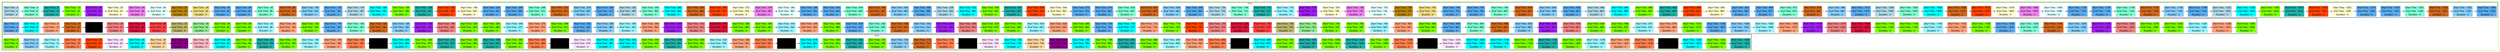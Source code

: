digraph G {

fontname="Helvetica,Arial,sans-serif"
node [fontname="Helvetica,Arial,sans-serif"]
edge [fontname="Helvetica,Arial,sans-serif"]
graph [rankdir = "LR"];
node [fontsize = "20" shape = "ellipse"];

    subgraph cluster_Mod_0{
        color =chartreuse
        style = bold
        subgraph cluster_0{
           node [style=filled]
           color = black


            "node210" [
               label = "Start Time : 0 | End Time : 4 | Duration : 4"
               shape = "record"
               color = lightblue
            ]

            "node48" [
               label = "Start Time : 4 | End Time : 8 | Duration : 4"
               shape = "record"
               color = aquamarine
            ]

            "node251" [
               label = "Start Time : 8 | End Time : 12 | Duration : 4"
               shape = "record"
               color = lightseagreen
            ]

            "node108" [
               label = "Start Time : 12 | End Time : 16 | Duration : 4"
               shape = "record"
               color = chartreuse
            ]

            "node72" [
               label = "Start Time : 16 | End Time : 20 | Duration : 4"
               shape = "record"
               color = x11purple
            ]

            "node202" [
               label = "Start Time : 20 | End Time : 24 | Duration : 4"
               shape = "record"
               color = lemonchiffon
            ]

            "node84" [
               label = "Start Time : 24 | End Time : 28 | Duration : 4"
               shape = "record"
               color = violet
            ]

            "node226" [
               label = "Start Time : 28 | End Time : 32 | Duration : 4"
               shape = "record"
               color = lightcyan
            ]

            "node164" [
               label = "Start Time : 32 | End Time : 36 | Duration : 4"
               shape = "record"
               color = darkgoldenrod
            ]

            "node230" [
               label = "Start Time : 36 | End Time : 40 | Duration : 4"
               shape = "record"
               color = lightgoldenrod
            ]

            "node1" [
               label = "Start Time : 44 | End Time : 48 | Duration : 4"
               shape = "record"
               color = steelblue2
            ]

            "node2" [
               label = "Start Time : 88 | End Time : 92 | Duration : 4"
               shape = "record"
               color = steelblue2
            ]

            "node49" [
               label = "Start Time : 92 | End Time : 96 | Duration : 4"
               shape = "record"
               color = aquamarine
            ]

            "node125" [
               label = "Start Time : 96 | End Time : 100 | Duration : 4"
               shape = "record"
               color = chocolate
            ]

            "node268" [
               label = "Start Time : 100 | End Time : 104 | Duration : 4"
               shape = "record"
               color = lightskyblue
            ]

            "node3" [
               label = "Start Time : 132 | End Time : 136 | Duration : 4"
               shape = "record"
               color = steelblue2
            ]

            "node211" [
               label = "Start Time : 176 | End Time : 180 | Duration : 4"
               shape = "record"
               color = lightblue
            ]

            "node34" [
               label = "Start Time : 180 | End Time : 184 | Duration : 4"
               shape = "record"
               color = aqua
            ]

            "node110" [
               label = "Start Time : 184 | End Time : 188 | Duration : 4"
               shape = "record"
               color = chartreuse
            ]

            "node253" [
               label = "Start Time : 188 | End Time : 192 | Duration : 4"
               shape = "record"
               color = lightseagreen
            ]

            "node65" [
               label = "Start Time : 192 | End Time : 196 | Duration : 4"
               shape = "record"
               color = orangered1
            ]

            "node203" [
               label = "Start Time : 196 | End Time : 200 | Duration : 4"
               shape = "record"
               color = lemonchiffon
            ]

            "node5" [
               label = "Start Time : 220 | End Time : 224 | Duration : 4"
               shape = "record"
               color = steelblue2
            ]

            "node6" [
               label = "Start Time : 264 | End Time : 268 | Duration : 4"
               shape = "record"
               color = steelblue2
            ]

            "node51" [
               label = "Start Time : 268 | End Time : 272 | Duration : 4"
               shape = "record"
               color = aquamarine
            ]

            "node127" [
               label = "Start Time : 272 | End Time : 276 | Duration : 4"
               shape = "record"
               color = chocolate
            ]

            "node270" [
               label = "Start Time : 276 | End Time : 280 | Duration : 4"
               shape = "record"
               color = lightskyblue
            ]

            "node7" [
               label = "Start Time : 308 | End Time : 312 | Duration : 4"
               shape = "record"
               color = steelblue2
            ]

            "node212" [
               label = "Start Time : 352 | End Time : 356 | Duration : 4"
               shape = "record"
               color = lightblue
            ]

            "node52" [
               label = "Start Time : 356 | End Time : 360 | Duration : 4"
               shape = "record"
               color = aquamarine
            ]

            "node36" [
               label = "Start Time : 360 | End Time : 364 | Duration : 4"
               shape = "record"
               color = aqua
            ]

            "node128" [
               label = "Start Time : 364 | End Time : 368 | Duration : 4"
               shape = "record"
               color = chocolate
            ]

            "node66" [
               label = "Start Time : 368 | End Time : 372 | Duration : 4"
               shape = "record"
               color = orangered1
            ]

            "node204" [
               label = "Start Time : 372 | End Time : 376 | Duration : 4"
               shape = "record"
               color = lemonchiffon
            ]

            "node85" [
               label = "Start Time : 376 | End Time : 380 | Duration : 4"
               shape = "record"
               color = violet
            ]

            "node227" [
               label = "Start Time : 380 | End Time : 384 | Duration : 4"
               shape = "record"
               color = lightcyan
            ]

            "node9" [
               label = "Start Time : 396 | End Time : 400 | Duration : 4"
               shape = "record"
               color = steelblue2
            ]

            "node10" [
               label = "Start Time : 440 | End Time : 444 | Duration : 4"
               shape = "record"
               color = steelblue2
            ]

            "node53" [
               label = "Start Time : 444 | End Time : 448 | Duration : 4"
               shape = "record"
               color = aquamarine
            ]

            "node129" [
               label = "Start Time : 448 | End Time : 452 | Duration : 4"
               shape = "record"
               color = chocolate
            ]

            "node272" [
               label = "Start Time : 452 | End Time : 456 | Duration : 4"
               shape = "record"
               color = lightskyblue
            ]

            "node11" [
               label = "Start Time : 484 | End Time : 488 | Duration : 4"
               shape = "record"
               color = steelblue2
            ]

            "node213" [
               label = "Start Time : 528 | End Time : 532 | Duration : 4"
               shape = "record"
               color = lightblue
            ]

            "node38" [
               label = "Start Time : 532 | End Time : 536 | Duration : 4"
               shape = "record"
               color = aqua
            ]

            "node114" [
               label = "Start Time : 536 | End Time : 540 | Duration : 4"
               shape = "record"
               color = chartreuse
            ]

            "node257" [
               label = "Start Time : 540 | End Time : 544 | Duration : 4"
               shape = "record"
               color = lightseagreen
            ]

            "node67" [
               label = "Start Time : 544 | End Time : 548 | Duration : 4"
               shape = "record"
               color = orangered1
            ]

            "node205" [
               label = "Start Time : 548 | End Time : 552 | Duration : 4"
               shape = "record"
               color = lemonchiffon
            ]

            "node13" [
               label = "Start Time : 572 | End Time : 576 | Duration : 4"
               shape = "record"
               color = steelblue2
            ]

            "node14" [
               label = "Start Time : 616 | End Time : 620 | Duration : 4"
               shape = "record"
               color = steelblue2
            ]

            "node55" [
               label = "Start Time : 620 | End Time : 624 | Duration : 4"
               shape = "record"
               color = aquamarine
            ]

            "node131" [
               label = "Start Time : 624 | End Time : 628 | Duration : 4"
               shape = "record"
               color = chocolate
            ]

            "node274" [
               label = "Start Time : 628 | End Time : 632 | Duration : 4"
               shape = "record"
               color = lightskyblue
            ]

            "node15" [
               label = "Start Time : 660 | End Time : 664 | Duration : 4"
               shape = "record"
               color = steelblue2
            ]

            "node214" [
               label = "Start Time : 704 | End Time : 708 | Duration : 4"
               shape = "record"
               color = lightblue
            ]

            "node56" [
               label = "Start Time : 708 | End Time : 712 | Duration : 4"
               shape = "record"
               color = aquamarine
            ]

            "node259" [
               label = "Start Time : 712 | End Time : 716 | Duration : 4"
               shape = "record"
               color = lightseagreen
            ]

            "node100" [
               label = "Start Time : 716 | End Time : 720 | Duration : 4"
               shape = "record"
               color = cadetblue1
            ]

            "node76" [
               label = "Start Time : 720 | End Time : 724 | Duration : 4"
               shape = "record"
               color = x11purple
            ]

            "node206" [
               label = "Start Time : 724 | End Time : 728 | Duration : 4"
               shape = "record"
               color = lemonchiffon
            ]

            "node86" [
               label = "Start Time : 728 | End Time : 732 | Duration : 4"
               shape = "record"
               color = violet
            ]

            "node228" [
               label = "Start Time : 732 | End Time : 736 | Duration : 4"
               shape = "record"
               color = lightcyan
            ]

            "node165" [
               label = "Start Time : 736 | End Time : 740 | Duration : 4"
               shape = "record"
               color = darkgoldenrod
            ]

            "node231" [
               label = "Start Time : 740 | End Time : 744 | Duration : 4"
               shape = "record"
               color = lightgoldenrod
            ]

            "node17" [
               label = "Start Time : 748 | End Time : 752 | Duration : 4"
               shape = "record"
               color = steelblue2
            ]

            "node18" [
               label = "Start Time : 792 | End Time : 796 | Duration : 4"
               shape = "record"
               color = steelblue2
            ]

            "node57" [
               label = "Start Time : 796 | End Time : 800 | Duration : 4"
               shape = "record"
               color = aquamarine
            ]

            "node133" [
               label = "Start Time : 800 | End Time : 804 | Duration : 4"
               shape = "record"
               color = chocolate
            ]

            "node276" [
               label = "Start Time : 804 | End Time : 808 | Duration : 4"
               shape = "record"
               color = lightskyblue
            ]

            "node19" [
               label = "Start Time : 836 | End Time : 840 | Duration : 4"
               shape = "record"
               color = steelblue2
            ]

            "node215" [
               label = "Start Time : 880 | End Time : 884 | Duration : 4"
               shape = "record"
               color = lightblue
            ]

            "node42" [
               label = "Start Time : 884 | End Time : 888 | Duration : 4"
               shape = "record"
               color = aqua
            ]

            "node118" [
               label = "Start Time : 888 | End Time : 892 | Duration : 4"
               shape = "record"
               color = chartreuse
            ]

            "node261" [
               label = "Start Time : 892 | End Time : 896 | Duration : 4"
               shape = "record"
               color = lightseagreen
            ]

            "node69" [
               label = "Start Time : 896 | End Time : 900 | Duration : 4"
               shape = "record"
               color = orangered1
            ]

            "node207" [
               label = "Start Time : 900 | End Time : 904 | Duration : 4"
               shape = "record"
               color = lemonchiffon
            ]

            "node21" [
               label = "Start Time : 924 | End Time : 928 | Duration : 4"
               shape = "record"
               color = steelblue2
            ]

            "node22" [
               label = "Start Time : 968 | End Time : 972 | Duration : 4"
               shape = "record"
               color = steelblue2
            ]

            "node59" [
               label = "Start Time : 972 | End Time : 976 | Duration : 4"
               shape = "record"
               color = aquamarine
            ]

            "node135" [
               label = "Start Time : 976 | End Time : 980 | Duration : 4"
               shape = "record"
               color = chocolate
            ]

            "node278" [
               label = "Start Time : 980 | End Time : 984 | Duration : 4"
               shape = "record"
               color = lightskyblue
            ]

            "node23" [
               label = "Start Time : 1012 | End Time : 1016 | Duration : 4"
               shape = "record"
               color = steelblue2
            ]

            "node216" [
               label = "Start Time : 1056 | End Time : 1060 | Duration : 4"
               shape = "record"
               color = lightblue
            ]

            "node60" [
               label = "Start Time : 1060 | End Time : 1064 | Duration : 4"
               shape = "record"
               color = aquamarine
            ]

            "node44" [
               label = "Start Time : 1064 | End Time : 1068 | Duration : 4"
               shape = "record"
               color = aqua
            ]

            "node136" [
               label = "Start Time : 1068 | End Time : 1072 | Duration : 4"
               shape = "record"
               color = chocolate
            ]

            "node70" [
               label = "Start Time : 1072 | End Time : 1076 | Duration : 4"
               shape = "record"
               color = orangered1
            ]

            "node208" [
               label = "Start Time : 1076 | End Time : 1080 | Duration : 4"
               shape = "record"
               color = lemonchiffon
            ]

            "node87" [
               label = "Start Time : 1080 | End Time : 1084 | Duration : 4"
               shape = "record"
               color = violet
            ]

            "node229" [
               label = "Start Time : 1084 | End Time : 1088 | Duration : 4"
               shape = "record"
               color = lightcyan
            ]

            "node25" [
               label = "Start Time : 1100 | End Time : 1104 | Duration : 4"
               shape = "record"
               color = steelblue2
            ]

            "node26" [
               label = "Start Time : 1144 | End Time : 1148 | Duration : 4"
               shape = "record"
               color = steelblue2
            ]

            "node61" [
               label = "Start Time : 1148 | End Time : 1152 | Duration : 4"
               shape = "record"
               color = aquamarine
            ]

            "node137" [
               label = "Start Time : 1152 | End Time : 1156 | Duration : 4"
               shape = "record"
               color = chocolate
            ]

            "node280" [
               label = "Start Time : 1156 | End Time : 1160 | Duration : 4"
               shape = "record"
               color = lightskyblue
            ]

            "node27" [
               label = "Start Time : 1188 | End Time : 1192 | Duration : 4"
               shape = "record"
               color = steelblue2
            ]

            "node217" [
               label = "Start Time : 1232 | End Time : 1236 | Duration : 4"
               shape = "record"
               color = lightblue
            ]

            "node46" [
               label = "Start Time : 1236 | End Time : 1240 | Duration : 4"
               shape = "record"
               color = aqua
            ]

            "node122" [
               label = "Start Time : 1240 | End Time : 1244 | Duration : 4"
               shape = "record"
               color = chartreuse
            ]

            "node265" [
               label = "Start Time : 1244 | End Time : 1248 | Duration : 4"
               shape = "record"
               color = lightseagreen
            ]

            "node71" [
               label = "Start Time : 1248 | End Time : 1252 | Duration : 4"
               shape = "record"
               color = orangered1
            ]

            "node209" [
               label = "Start Time : 1252 | End Time : 1256 | Duration : 4"
               shape = "record"
               color = lemonchiffon
            ]

            "node29" [
               label = "Start Time : 1276 | End Time : 1280 | Duration : 4"
               shape = "record"
               color = steelblue2
            ]

            "node30" [
               label = "Start Time : 1320 | End Time : 1324 | Duration : 4"
               shape = "record"
               color = steelblue2
            ]

            "node63" [
               label = "Start Time : 1324 | End Time : 1328 | Duration : 4"
               shape = "record"
               color = aquamarine
            ]

            "node139" [
               label = "Start Time : 1328 | End Time : 1332 | Duration : 4"
               shape = "record"
               color = chocolate
            ]

            "node282" [
               label = "Start Time : 1332 | End Time : 1336 | Duration : 4"
               shape = "record"
               color = lightskyblue
            ]

            "node31" [
               label = "Start Time : 1364 | End Time : 1368 | Duration : 4"
               shape = "record"
               color = steelblue2
            ]

            node210 -> node48 -> node251 -> node108 -> node72 -> node202 -> node84 -> node226 -> node164 -> node230 -> node1 -> node2 -> node49 -> node125 -> node268 -> node3 -> node211 -> node34 -> node110 -> node253 -> node65 -> node203 -> node5 -> node6 -> node51 -> node127 -> node270 -> node7 -> node212 -> node52 -> node36 -> node128 -> node66 -> node204 -> node85 -> node227 -> node9 -> node10 -> node53 -> node129 -> node272 -> node11 -> node213 -> node38 -> node114 -> node257 -> node67 -> node205 -> node13 -> node14 -> node55 -> node131 -> node274 -> node15 -> node214 -> node56 -> node259 -> node100 -> node76 -> node206 -> node86 -> node228 -> node165 -> node231 -> node17 -> node18 -> node57 -> node133 -> node276 -> node19 -> node215 -> node42 -> node118 -> node261 -> node69 -> node207 -> node21 -> node22 -> node59 -> node135 -> node278 -> node23 -> node216 -> node60 -> node44 -> node136 -> node70 -> node208 -> node87 -> node229 -> node25 -> node26 -> node61 -> node137 -> node280 -> node27 -> node217 -> node46 -> node122 -> node265 -> node71 -> node209 -> node29 -> node30 -> node63 -> node139 -> node282 -> node31

            label = "PC #1"

        }
        subgraph cluster_1{
           node [style=filled]
           color = black


            "node0" [
               label = "Start Time : 0 | End Time : 4 | Duration : 4"
               shape = "record"
               color = steelblue2
            ]

            "node32" [
               label = "Start Time : 4 | End Time : 8 | Duration : 4"
               shape = "record"
               color = aqua
            ]

            "node235" [
               label = "Start Time : 8 | End Time : 12 | Duration : 4"
               shape = "record"
               color = lightsalmon
            ]

            "node124" [
               label = "Start Time : 12 | End Time : 16 | Duration : 4"
               shape = "record"
               color = chocolate
            ]

            "node148" [
               label = "Start Time : 16 | End Time : 20 | Duration : 4"
               shape = "record"
               color = cornflower
            ]

            "node218" [
               label = "Start Time : 20 | End Time : 24 | Duration : 4"
               shape = "record"
               color = lightcoral
            ]

            "node156" [
               label = "Start Time : 24 | End Time : 28 | Duration : 4"
               shape = "record"
               color = crimson
            ]

            "node88" [
               label = "Start Time : 28 | End Time : 32 | Duration : 4"
               shape = "record"
               color = brown1
            ]

            "node166" [
               label = "Start Time : 32 | End Time : 36 | Duration : 4"
               shape = "record"
               color = darkkhaki
            ]

            "node232" [
               label = "Start Time : 36 | End Time : 40 | Duration : 4"
               shape = "record"
               color = lightgreen
            ]

            "node171" [
               label = "Start Time : 44 | End Time : 48 | Duration : 4"
               shape = "record"
               color = lawngreen
            ]

            "node172" [
               label = "Start Time : 88 | End Time : 92 | Duration : 4"
               shape = "record"
               color = lawngreen
            ]

            "node93" [
               label = "Start Time : 92 | End Time : 96 | Duration : 4"
               shape = "record"
               color = cadetblue1
            ]

            "node236" [
               label = "Start Time : 96 | End Time : 100 | Duration : 4"
               shape = "record"
               color = lightsalmon
            ]

            "node173" [
               label = "Start Time : 132 | End Time : 136 | Duration : 4"
               shape = "record"
               color = lawngreen
            ]

            "node4" [
               label = "Start Time : 176 | End Time : 180 | Duration : 4"
               shape = "record"
               color = steelblue2
            ]

            "node50" [
               label = "Start Time : 180 | End Time : 184 | Duration : 4"
               shape = "record"
               color = aquamarine
            ]

            "node126" [
               label = "Start Time : 184 | End Time : 188 | Duration : 4"
               shape = "record"
               color = chocolate
            ]

            "node269" [
               label = "Start Time : 188 | End Time : 192 | Duration : 4"
               shape = "record"
               color = lightskyblue
            ]

            "node73" [
               label = "Start Time : 192 | End Time : 196 | Duration : 4"
               shape = "record"
               color = x11purple
            ]

            "node219" [
               label = "Start Time : 196 | End Time : 200 | Duration : 4"
               shape = "record"
               color = lightcoral
            ]

            "node175" [
               label = "Start Time : 220 | End Time : 224 | Duration : 4"
               shape = "record"
               color = lawngreen
            ]

            "node176" [
               label = "Start Time : 264 | End Time : 268 | Duration : 4"
               shape = "record"
               color = lawngreen
            ]

            "node95" [
               label = "Start Time : 268 | End Time : 272 | Duration : 4"
               shape = "record"
               color = cadetblue1
            ]

            "node238" [
               label = "Start Time : 272 | End Time : 276 | Duration : 4"
               shape = "record"
               color = lightsalmon
            ]

            "node177" [
               label = "Start Time : 308 | End Time : 312 | Duration : 4"
               shape = "record"
               color = lawngreen
            ]

            "node8" [
               label = "Start Time : 352 | End Time : 356 | Duration : 4"
               shape = "record"
               color = steelblue2
            ]

            "node271" [
               label = "Start Time : 356 | End Time : 360 | Duration : 4"
               shape = "record"
               color = lightskyblue
            ]

            "node96" [
               label = "Start Time : 360 | End Time : 364 | Duration : 4"
               shape = "record"
               color = cadetblue1
            ]

            "node239" [
               label = "Start Time : 364 | End Time : 368 | Duration : 4"
               shape = "record"
               color = lightsalmon
            ]

            "node74" [
               label = "Start Time : 368 | End Time : 372 | Duration : 4"
               shape = "record"
               color = x11purple
            ]

            "node220" [
               label = "Start Time : 372 | End Time : 376 | Duration : 4"
               shape = "record"
               color = lightcoral
            ]

            "node157" [
               label = "Start Time : 376 | End Time : 380 | Duration : 4"
               shape = "record"
               color = crimson
            ]

            "node179" [
               label = "Start Time : 396 | End Time : 400 | Duration : 4"
               shape = "record"
               color = lawngreen
            ]

            "node180" [
               label = "Start Time : 440 | End Time : 444 | Duration : 4"
               shape = "record"
               color = lawngreen
            ]

            "node97" [
               label = "Start Time : 444 | End Time : 448 | Duration : 4"
               shape = "record"
               color = cadetblue1
            ]

            "node240" [
               label = "Start Time : 448 | End Time : 452 | Duration : 4"
               shape = "record"
               color = lightsalmon
            ]

            "node181" [
               label = "Start Time : 484 | End Time : 488 | Duration : 4"
               shape = "record"
               color = lawngreen
            ]

            "node12" [
               label = "Start Time : 528 | End Time : 532 | Duration : 4"
               shape = "record"
               color = steelblue2
            ]

            "node54" [
               label = "Start Time : 532 | End Time : 536 | Duration : 4"
               shape = "record"
               color = aquamarine
            ]

            "node130" [
               label = "Start Time : 536 | End Time : 540 | Duration : 4"
               shape = "record"
               color = chocolate
            ]

            "node273" [
               label = "Start Time : 540 | End Time : 544 | Duration : 4"
               shape = "record"
               color = lightskyblue
            ]

            "node75" [
               label = "Start Time : 544 | End Time : 548 | Duration : 4"
               shape = "record"
               color = x11purple
            ]

            "node221" [
               label = "Start Time : 548 | End Time : 552 | Duration : 4"
               shape = "record"
               color = lightcoral
            ]

            "node183" [
               label = "Start Time : 572 | End Time : 576 | Duration : 4"
               shape = "record"
               color = lawngreen
            ]

            "node184" [
               label = "Start Time : 616 | End Time : 620 | Duration : 4"
               shape = "record"
               color = lawngreen
            ]

            "node99" [
               label = "Start Time : 620 | End Time : 624 | Duration : 4"
               shape = "record"
               color = cadetblue1
            ]

            "node242" [
               label = "Start Time : 624 | End Time : 628 | Duration : 4"
               shape = "record"
               color = lightsalmon
            ]

            "node185" [
               label = "Start Time : 660 | End Time : 664 | Duration : 4"
               shape = "record"
               color = lawngreen
            ]

            "node16" [
               label = "Start Time : 704 | End Time : 708 | Duration : 4"
               shape = "record"
               color = steelblue2
            ]

            "node40" [
               label = "Start Time : 708 | End Time : 712 | Duration : 4"
               shape = "record"
               color = aqua
            ]

            "node243" [
               label = "Start Time : 712 | End Time : 716 | Duration : 4"
               shape = "record"
               color = lightsalmon
            ]

            "node116" [
               label = "Start Time : 716 | End Time : 720 | Duration : 4"
               shape = "record"
               color = chartreuse
            ]

            "node68" [
               label = "Start Time : 720 | End Time : 724 | Duration : 4"
               shape = "record"
               color = orangered1
            ]

            "node222" [
               label = "Start Time : 724 | End Time : 728 | Duration : 4"
               shape = "record"
               color = lightcoral
            ]

            "node158" [
               label = "Start Time : 728 | End Time : 732 | Duration : 4"
               shape = "record"
               color = crimson
            ]

            "node89" [
               label = "Start Time : 732 | End Time : 736 | Duration : 4"
               shape = "record"
               color = brown1
            ]

            "node167" [
               label = "Start Time : 736 | End Time : 740 | Duration : 4"
               shape = "record"
               color = darkkhaki
            ]

            "node233" [
               label = "Start Time : 740 | End Time : 744 | Duration : 4"
               shape = "record"
               color = lightgreen
            ]

            "node187" [
               label = "Start Time : 748 | End Time : 752 | Duration : 4"
               shape = "record"
               color = lawngreen
            ]

            "node188" [
               label = "Start Time : 792 | End Time : 796 | Duration : 4"
               shape = "record"
               color = lawngreen
            ]

            "node101" [
               label = "Start Time : 796 | End Time : 800 | Duration : 4"
               shape = "record"
               color = cadetblue1
            ]

            "node244" [
               label = "Start Time : 800 | End Time : 804 | Duration : 4"
               shape = "record"
               color = lightsalmon
            ]

            "node189" [
               label = "Start Time : 836 | End Time : 840 | Duration : 4"
               shape = "record"
               color = lawngreen
            ]

            "node20" [
               label = "Start Time : 880 | End Time : 884 | Duration : 4"
               shape = "record"
               color = steelblue2
            ]

            "node58" [
               label = "Start Time : 884 | End Time : 888 | Duration : 4"
               shape = "record"
               color = aquamarine
            ]

            "node134" [
               label = "Start Time : 888 | End Time : 892 | Duration : 4"
               shape = "record"
               color = chocolate
            ]

            "node277" [
               label = "Start Time : 892 | End Time : 896 | Duration : 4"
               shape = "record"
               color = lightskyblue
            ]

            "node77" [
               label = "Start Time : 896 | End Time : 900 | Duration : 4"
               shape = "record"
               color = x11purple
            ]

            "node223" [
               label = "Start Time : 900 | End Time : 904 | Duration : 4"
               shape = "record"
               color = lightcoral
            ]

            "node191" [
               label = "Start Time : 924 | End Time : 928 | Duration : 4"
               shape = "record"
               color = lawngreen
            ]

            "node192" [
               label = "Start Time : 968 | End Time : 972 | Duration : 4"
               shape = "record"
               color = lawngreen
            ]

            "node103" [
               label = "Start Time : 972 | End Time : 976 | Duration : 4"
               shape = "record"
               color = cadetblue1
            ]

            "node246" [
               label = "Start Time : 976 | End Time : 980 | Duration : 4"
               shape = "record"
               color = lightsalmon
            ]

            "node193" [
               label = "Start Time : 1012 | End Time : 1016 | Duration : 4"
               shape = "record"
               color = lawngreen
            ]

            "node24" [
               label = "Start Time : 1056 | End Time : 1060 | Duration : 4"
               shape = "record"
               color = steelblue2
            ]

            "node279" [
               label = "Start Time : 1060 | End Time : 1064 | Duration : 4"
               shape = "record"
               color = lightskyblue
            ]

            "node104" [
               label = "Start Time : 1064 | End Time : 1068 | Duration : 4"
               shape = "record"
               color = cadetblue1
            ]

            "node247" [
               label = "Start Time : 1068 | End Time : 1072 | Duration : 4"
               shape = "record"
               color = lightsalmon
            ]

            "node78" [
               label = "Start Time : 1072 | End Time : 1076 | Duration : 4"
               shape = "record"
               color = x11purple
            ]

            "node224" [
               label = "Start Time : 1076 | End Time : 1080 | Duration : 4"
               shape = "record"
               color = lightcoral
            ]

            "node159" [
               label = "Start Time : 1080 | End Time : 1084 | Duration : 4"
               shape = "record"
               color = crimson
            ]

            "node195" [
               label = "Start Time : 1100 | End Time : 1104 | Duration : 4"
               shape = "record"
               color = lawngreen
            ]

            "node196" [
               label = "Start Time : 1144 | End Time : 1148 | Duration : 4"
               shape = "record"
               color = lawngreen
            ]

            "node105" [
               label = "Start Time : 1148 | End Time : 1152 | Duration : 4"
               shape = "record"
               color = cadetblue1
            ]

            "node248" [
               label = "Start Time : 1152 | End Time : 1156 | Duration : 4"
               shape = "record"
               color = lightsalmon
            ]

            "node197" [
               label = "Start Time : 1188 | End Time : 1192 | Duration : 4"
               shape = "record"
               color = lawngreen
            ]

            "node28" [
               label = "Start Time : 1232 | End Time : 1236 | Duration : 4"
               shape = "record"
               color = steelblue2
            ]

            "node62" [
               label = "Start Time : 1236 | End Time : 1240 | Duration : 4"
               shape = "record"
               color = aquamarine
            ]

            "node138" [
               label = "Start Time : 1240 | End Time : 1244 | Duration : 4"
               shape = "record"
               color = chocolate
            ]

            "node281" [
               label = "Start Time : 1244 | End Time : 1248 | Duration : 4"
               shape = "record"
               color = lightskyblue
            ]

            "node79" [
               label = "Start Time : 1248 | End Time : 1252 | Duration : 4"
               shape = "record"
               color = x11purple
            ]

            "node225" [
               label = "Start Time : 1252 | End Time : 1256 | Duration : 4"
               shape = "record"
               color = lightcoral
            ]

            "node199" [
               label = "Start Time : 1276 | End Time : 1280 | Duration : 4"
               shape = "record"
               color = lawngreen
            ]

            "node200" [
               label = "Start Time : 1320 | End Time : 1324 | Duration : 4"
               shape = "record"
               color = lawngreen
            ]

            "node107" [
               label = "Start Time : 1324 | End Time : 1328 | Duration : 4"
               shape = "record"
               color = cadetblue1
            ]

            "node250" [
               label = "Start Time : 1328 | End Time : 1332 | Duration : 4"
               shape = "record"
               color = lightsalmon
            ]

            "node201" [
               label = "Start Time : 1364 | End Time : 1368 | Duration : 4"
               shape = "record"
               color = lawngreen
            ]

            node0 -> node32 -> node235 -> node124 -> node148 -> node218 -> node156 -> node88 -> node166 -> node232 -> node171 -> node172 -> node93 -> node236 -> node173 -> node4 -> node50 -> node126 -> node269 -> node73 -> node219 -> node175 -> node176 -> node95 -> node238 -> node177 -> node8 -> node271 -> node96 -> node239 -> node74 -> node220 -> node157 -> node179 -> node180 -> node97 -> node240 -> node181 -> node12 -> node54 -> node130 -> node273 -> node75 -> node221 -> node183 -> node184 -> node99 -> node242 -> node185 -> node16 -> node40 -> node243 -> node116 -> node68 -> node222 -> node158 -> node89 -> node167 -> node233 -> node187 -> node188 -> node101 -> node244 -> node189 -> node20 -> node58 -> node134 -> node277 -> node77 -> node223 -> node191 -> node192 -> node103 -> node246 -> node193 -> node24 -> node279 -> node104 -> node247 -> node78 -> node224 -> node159 -> node195 -> node196 -> node105 -> node248 -> node197 -> node28 -> node62 -> node138 -> node281 -> node79 -> node225 -> node199 -> node200 -> node107 -> node250 -> node201

            label = "PC #2"

        }
        subgraph cluster_2{
           node [style=filled]
           color = black


            "node170" [
               label = "Start Time : 0 | End Time : 4 | Duration : 4"
               shape = "record"
               color = lawngreen
            ]

            "node267" [
               label = "Start Time : 4 | End Time : 8 | Duration : 4"
               shape = "record"
               color = lightskyblue
            ]

            "node92" [
               label = "Start Time : 8 | End Time : 12 | Duration : 4"
               shape = "record"
               color = cadetblue1
            ]

            "node140" [
               label = "Start Time : 12 | End Time : 16 | Duration : 4"
               shape = "record"
               color = coral
            ]

            "node64" [
               label = "Start Time : 16 | End Time : 20 | Duration : 4"
               shape = "record"
               color = orangered1
            ]

            "node80" [
               label = "Start Time : 20 | End Time : 24 | Duration : 4"
               shape = "record"
               color = thistle1
            ]

            "node160" [
               label = "Start Time : 24 | End Time : 28 | Duration : 4"
               shape = "record"
               color = cyan
            ]

            "node90" [
               label = "Start Time : 28 | End Time : 32 | Duration : 4"
               shape = "record"
               color = burlywood1
            ]

            "node168" [
               label = "Start Time : 32 | End Time : 36 | Duration : 4"
               shape = "record"
               color = darkmagenta
            ]

            "node234" [
               label = "Start Time : 36 | End Time : 40 | Duration : 4"
               shape = "record"
               color = lightpink
            ]

            "node33" [
               label = "Start Time : 88 | End Time : 92 | Duration : 4"
               shape = "record"
               color = aqua
            ]

            "node109" [
               label = "Start Time : 92 | End Time : 96 | Duration : 4"
               shape = "record"
               color = chartreuse
            ]

            "node252" [
               label = "Start Time : 96 | End Time : 100 | Duration : 4"
               shape = "record"
               color = lightseagreen
            ]

            "node174" [
               label = "Start Time : 176 | End Time : 180 | Duration : 4"
               shape = "record"
               color = lawngreen
            ]

            "node94" [
               label = "Start Time : 180 | End Time : 184 | Duration : 4"
               shape = "record"
               color = cadetblue1
            ]

            "node237" [
               label = "Start Time : 184 | End Time : 188 | Duration : 4"
               shape = "record"
               color = lightsalmon
            ]

            "node141" [
               label = "Start Time : 188 | End Time : 192 | Duration : 4"
               shape = "record"
               color = coral
            ]

            "node149" [
               label = "Start Time : 192 | End Time : 196 | Duration : 4"
               shape = "record"
               color = cornflower
            ]

            "node35" [
               label = "Start Time : 264 | End Time : 268 | Duration : 4"
               shape = "record"
               color = aqua
            ]

            "node111" [
               label = "Start Time : 268 | End Time : 272 | Duration : 4"
               shape = "record"
               color = chartreuse
            ]

            "node254" [
               label = "Start Time : 272 | End Time : 276 | Duration : 4"
               shape = "record"
               color = lightseagreen
            ]

            "node178" [
               label = "Start Time : 352 | End Time : 356 | Duration : 4"
               shape = "record"
               color = lawngreen
            ]

            "node255" [
               label = "Start Time : 356 | End Time : 360 | Duration : 4"
               shape = "record"
               color = lightseagreen
            ]

            "node112" [
               label = "Start Time : 360 | End Time : 364 | Duration : 4"
               shape = "record"
               color = chartreuse
            ]

            "node142" [
               label = "Start Time : 364 | End Time : 368 | Duration : 4"
               shape = "record"
               color = coral
            ]

            "node150" [
               label = "Start Time : 368 | End Time : 372 | Duration : 4"
               shape = "record"
               color = cornflower
            ]

            "node81" [
               label = "Start Time : 372 | End Time : 376 | Duration : 4"
               shape = "record"
               color = thistle1
            ]

            "node161" [
               label = "Start Time : 376 | End Time : 380 | Duration : 4"
               shape = "record"
               color = cyan
            ]

            "node37" [
               label = "Start Time : 440 | End Time : 444 | Duration : 4"
               shape = "record"
               color = aqua
            ]

            "node113" [
               label = "Start Time : 444 | End Time : 448 | Duration : 4"
               shape = "record"
               color = chartreuse
            ]

            "node256" [
               label = "Start Time : 448 | End Time : 452 | Duration : 4"
               shape = "record"
               color = lightseagreen
            ]

            "node182" [
               label = "Start Time : 528 | End Time : 532 | Duration : 4"
               shape = "record"
               color = lawngreen
            ]

            "node98" [
               label = "Start Time : 532 | End Time : 536 | Duration : 4"
               shape = "record"
               color = cadetblue1
            ]

            "node241" [
               label = "Start Time : 536 | End Time : 540 | Duration : 4"
               shape = "record"
               color = lightsalmon
            ]

            "node143" [
               label = "Start Time : 540 | End Time : 544 | Duration : 4"
               shape = "record"
               color = coral
            ]

            "node151" [
               label = "Start Time : 544 | End Time : 548 | Duration : 4"
               shape = "record"
               color = cornflower
            ]

            "node39" [
               label = "Start Time : 616 | End Time : 620 | Duration : 4"
               shape = "record"
               color = aqua
            ]

            "node115" [
               label = "Start Time : 620 | End Time : 624 | Duration : 4"
               shape = "record"
               color = chartreuse
            ]

            "node258" [
               label = "Start Time : 624 | End Time : 628 | Duration : 4"
               shape = "record"
               color = lightseagreen
            ]

            "node186" [
               label = "Start Time : 704 | End Time : 708 | Duration : 4"
               shape = "record"
               color = lawngreen
            ]

            "node275" [
               label = "Start Time : 708 | End Time : 712 | Duration : 4"
               shape = "record"
               color = lightskyblue
            ]

            "node132" [
               label = "Start Time : 712 | End Time : 716 | Duration : 4"
               shape = "record"
               color = chocolate
            ]

            "node144" [
               label = "Start Time : 716 | End Time : 720 | Duration : 4"
               shape = "record"
               color = coral
            ]

            "node152" [
               label = "Start Time : 720 | End Time : 724 | Duration : 4"
               shape = "record"
               color = cornflower
            ]

            "node82" [
               label = "Start Time : 724 | End Time : 728 | Duration : 4"
               shape = "record"
               color = thistle1
            ]

            "node162" [
               label = "Start Time : 728 | End Time : 732 | Duration : 4"
               shape = "record"
               color = cyan
            ]

            "node91" [
               label = "Start Time : 732 | End Time : 736 | Duration : 4"
               shape = "record"
               color = burlywood1
            ]

            "node169" [
               label = "Start Time : 736 | End Time : 740 | Duration : 4"
               shape = "record"
               color = darkmagenta
            ]

            "node41" [
               label = "Start Time : 792 | End Time : 796 | Duration : 4"
               shape = "record"
               color = aqua
            ]

            "node117" [
               label = "Start Time : 796 | End Time : 800 | Duration : 4"
               shape = "record"
               color = chartreuse
            ]

            "node260" [
               label = "Start Time : 800 | End Time : 804 | Duration : 4"
               shape = "record"
               color = lightseagreen
            ]

            "node190" [
               label = "Start Time : 880 | End Time : 884 | Duration : 4"
               shape = "record"
               color = lawngreen
            ]

            "node102" [
               label = "Start Time : 884 | End Time : 888 | Duration : 4"
               shape = "record"
               color = cadetblue1
            ]

            "node245" [
               label = "Start Time : 888 | End Time : 892 | Duration : 4"
               shape = "record"
               color = lightsalmon
            ]

            "node145" [
               label = "Start Time : 892 | End Time : 896 | Duration : 4"
               shape = "record"
               color = coral
            ]

            "node153" [
               label = "Start Time : 896 | End Time : 900 | Duration : 4"
               shape = "record"
               color = cornflower
            ]

            "node43" [
               label = "Start Time : 968 | End Time : 972 | Duration : 4"
               shape = "record"
               color = aqua
            ]

            "node119" [
               label = "Start Time : 972 | End Time : 976 | Duration : 4"
               shape = "record"
               color = chartreuse
            ]

            "node262" [
               label = "Start Time : 976 | End Time : 980 | Duration : 4"
               shape = "record"
               color = lightseagreen
            ]

            "node194" [
               label = "Start Time : 1056 | End Time : 1060 | Duration : 4"
               shape = "record"
               color = lawngreen
            ]

            "node263" [
               label = "Start Time : 1060 | End Time : 1064 | Duration : 4"
               shape = "record"
               color = lightseagreen
            ]

            "node120" [
               label = "Start Time : 1064 | End Time : 1068 | Duration : 4"
               shape = "record"
               color = chartreuse
            ]

            "node146" [
               label = "Start Time : 1068 | End Time : 1072 | Duration : 4"
               shape = "record"
               color = coral
            ]

            "node154" [
               label = "Start Time : 1072 | End Time : 1076 | Duration : 4"
               shape = "record"
               color = cornflower
            ]

            "node83" [
               label = "Start Time : 1076 | End Time : 1080 | Duration : 4"
               shape = "record"
               color = thistle1
            ]

            "node163" [
               label = "Start Time : 1080 | End Time : 1084 | Duration : 4"
               shape = "record"
               color = cyan
            ]

            "node45" [
               label = "Start Time : 1144 | End Time : 1148 | Duration : 4"
               shape = "record"
               color = aqua
            ]

            "node121" [
               label = "Start Time : 1148 | End Time : 1152 | Duration : 4"
               shape = "record"
               color = chartreuse
            ]

            "node264" [
               label = "Start Time : 1152 | End Time : 1156 | Duration : 4"
               shape = "record"
               color = lightseagreen
            ]

            "node198" [
               label = "Start Time : 1232 | End Time : 1236 | Duration : 4"
               shape = "record"
               color = lawngreen
            ]

            "node106" [
               label = "Start Time : 1236 | End Time : 1240 | Duration : 4"
               shape = "record"
               color = cadetblue1
            ]

            "node249" [
               label = "Start Time : 1240 | End Time : 1244 | Duration : 4"
               shape = "record"
               color = lightsalmon
            ]

            "node147" [
               label = "Start Time : 1244 | End Time : 1248 | Duration : 4"
               shape = "record"
               color = coral
            ]

            "node155" [
               label = "Start Time : 1248 | End Time : 1252 | Duration : 4"
               shape = "record"
               color = cornflower
            ]

            "node47" [
               label = "Start Time : 1320 | End Time : 1324 | Duration : 4"
               shape = "record"
               color = aqua
            ]

            "node123" [
               label = "Start Time : 1324 | End Time : 1328 | Duration : 4"
               shape = "record"
               color = chartreuse
            ]

            "node266" [
               label = "Start Time : 1328 | End Time : 1332 | Duration : 4"
               shape = "record"
               color = lightseagreen
            ]

            node170 -> node267 -> node92 -> node140 -> node64 -> node80 -> node160 -> node90 -> node168 -> node234 -> node33 -> node109 -> node252 -> node174 -> node94 -> node237 -> node141 -> node149 -> node35 -> node111 -> node254 -> node178 -> node255 -> node112 -> node142 -> node150 -> node81 -> node161 -> node37 -> node113 -> node256 -> node182 -> node98 -> node241 -> node143 -> node151 -> node39 -> node115 -> node258 -> node186 -> node275 -> node132 -> node144 -> node152 -> node82 -> node162 -> node91 -> node169 -> node41 -> node117 -> node260 -> node190 -> node102 -> node245 -> node145 -> node153 -> node43 -> node119 -> node262 -> node194 -> node263 -> node120 -> node146 -> node154 -> node83 -> node163 -> node45 -> node121 -> node264 -> node198 -> node106 -> node249 -> node147 -> node155 -> node47 -> node123 -> node266

            label = "PC #3"

        }
    }




}

